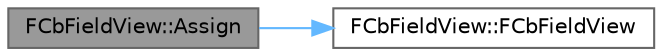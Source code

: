 digraph "FCbFieldView::Assign"
{
 // INTERACTIVE_SVG=YES
 // LATEX_PDF_SIZE
  bgcolor="transparent";
  edge [fontname=Helvetica,fontsize=10,labelfontname=Helvetica,labelfontsize=10];
  node [fontname=Helvetica,fontsize=10,shape=box,height=0.2,width=0.4];
  rankdir="LR";
  Node1 [id="Node000001",label="FCbFieldView::Assign",height=0.2,width=0.4,color="gray40", fillcolor="grey60", style="filled", fontcolor="black",tooltip="Assign a field from a pointer to its data and an optional externally-provided type."];
  Node1 -> Node2 [id="edge1_Node000001_Node000002",color="steelblue1",style="solid",tooltip=" "];
  Node2 [id="Node000002",label="FCbFieldView::FCbFieldView",height=0.2,width=0.4,color="grey40", fillcolor="white", style="filled",URL="$dc/deb/classFCbFieldView.html#af9e4f62f0555f921523c2a817a2cd11e",tooltip="Construct a field with no name and no value."];
}
